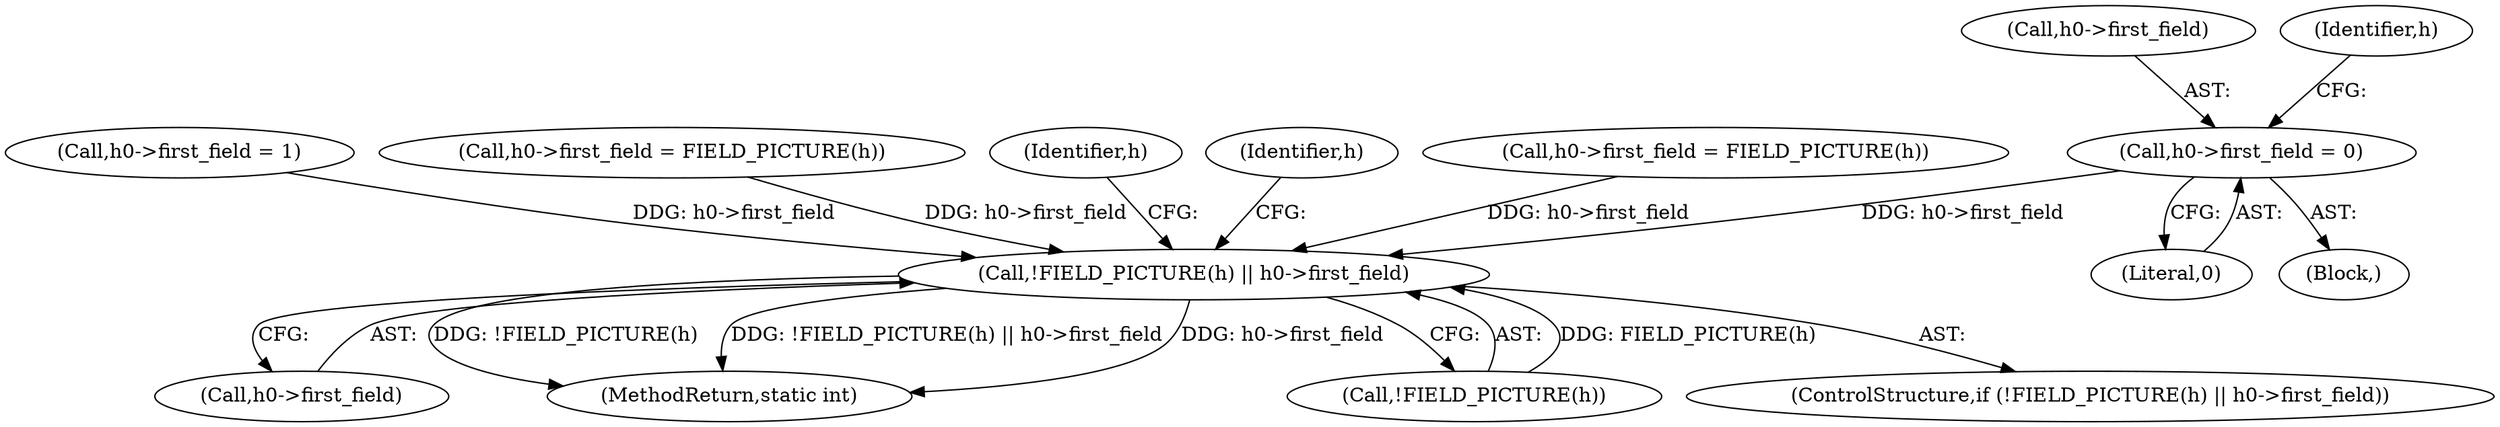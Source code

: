 digraph "0_FFmpeg_29ffeef5e73b8f41ff3a3f2242d356759c66f91f@pointer" {
"1001789" [label="(Call,h0->first_field = 0)"];
"1001803" [label="(Call,!FIELD_PICTURE(h) || h0->first_field)"];
"1001777" [label="(Call,h0->first_field = 1)"];
"1001807" [label="(Call,h0->first_field)"];
"1001745" [label="(Call,h0->first_field = FIELD_PICTURE(h))"];
"1001793" [label="(Literal,0)"];
"1001804" [label="(Call,!FIELD_PICTURE(h))"];
"1003426" [label="(MethodReturn,static int)"];
"1001814" [label="(Identifier,h)"];
"1001803" [label="(Call,!FIELD_PICTURE(h) || h0->first_field)"];
"1001802" [label="(ControlStructure,if (!FIELD_PICTURE(h) || h0->first_field))"];
"1001790" [label="(Call,h0->first_field)"];
"1001789" [label="(Call,h0->first_field = 0)"];
"1001788" [label="(Block,)"];
"1001806" [label="(Identifier,h)"];
"1001827" [label="(Identifier,h)"];
"1001796" [label="(Call,h0->first_field = FIELD_PICTURE(h))"];
"1001789" -> "1001788"  [label="AST: "];
"1001789" -> "1001793"  [label="CFG: "];
"1001790" -> "1001789"  [label="AST: "];
"1001793" -> "1001789"  [label="AST: "];
"1001806" -> "1001789"  [label="CFG: "];
"1001789" -> "1001803"  [label="DDG: h0->first_field"];
"1001803" -> "1001802"  [label="AST: "];
"1001803" -> "1001804"  [label="CFG: "];
"1001803" -> "1001807"  [label="CFG: "];
"1001804" -> "1001803"  [label="AST: "];
"1001807" -> "1001803"  [label="AST: "];
"1001814" -> "1001803"  [label="CFG: "];
"1001827" -> "1001803"  [label="CFG: "];
"1001803" -> "1003426"  [label="DDG: !FIELD_PICTURE(h)"];
"1001803" -> "1003426"  [label="DDG: !FIELD_PICTURE(h) || h0->first_field"];
"1001803" -> "1003426"  [label="DDG: h0->first_field"];
"1001804" -> "1001803"  [label="DDG: FIELD_PICTURE(h)"];
"1001796" -> "1001803"  [label="DDG: h0->first_field"];
"1001777" -> "1001803"  [label="DDG: h0->first_field"];
"1001745" -> "1001803"  [label="DDG: h0->first_field"];
}

